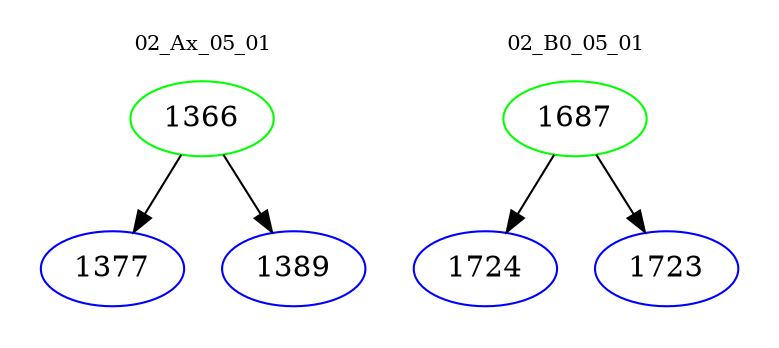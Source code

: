 digraph{
subgraph cluster_0 {
color = white
label = "02_Ax_05_01";
fontsize=10;
T0_1366 [label="1366", color="green"]
T0_1366 -> T0_1377 [color="black"]
T0_1377 [label="1377", color="blue"]
T0_1366 -> T0_1389 [color="black"]
T0_1389 [label="1389", color="blue"]
}
subgraph cluster_1 {
color = white
label = "02_B0_05_01";
fontsize=10;
T1_1687 [label="1687", color="green"]
T1_1687 -> T1_1724 [color="black"]
T1_1724 [label="1724", color="blue"]
T1_1687 -> T1_1723 [color="black"]
T1_1723 [label="1723", color="blue"]
}
}
